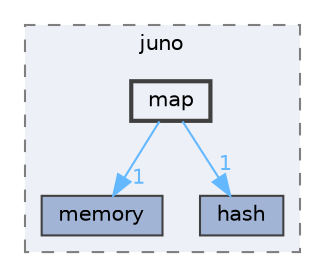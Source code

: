 digraph "/home/runner/work/libjuno/libjuno/include/juno/map"
{
 // LATEX_PDF_SIZE
  bgcolor="transparent";
  edge [fontname=Helvetica,fontsize=10,labelfontname=Helvetica,labelfontsize=10];
  node [fontname=Helvetica,fontsize=10,shape=box,height=0.2,width=0.4];
  compound=true
  subgraph clusterdir_366da5caa8e7ec3e54d94764b6f022bc {
    graph [ bgcolor="#edf0f7", pencolor="grey50", label="juno", fontname=Helvetica,fontsize=10 style="filled,dashed", URL="dir_366da5caa8e7ec3e54d94764b6f022bc.html",tooltip=""]
  dir_0ab7105f8cccca84cc3ec63bc4b5970d [label="memory", fillcolor="#a2b4d6", color="grey25", style="filled", URL="dir_0ab7105f8cccca84cc3ec63bc4b5970d.html",tooltip=""];
  dir_19d249a700c11f44389cb05327db4a5b [label="hash", fillcolor="#a2b4d6", color="grey25", style="filled", URL="dir_19d249a700c11f44389cb05327db4a5b.html",tooltip=""];
  dir_7d134b198f51d759fae4dbc0397c07cc [label="map", fillcolor="#edf0f7", color="grey25", style="filled,bold", URL="dir_7d134b198f51d759fae4dbc0397c07cc.html",tooltip=""];
  }
  dir_7d134b198f51d759fae4dbc0397c07cc->dir_0ab7105f8cccca84cc3ec63bc4b5970d [headlabel="1", labeldistance=1.5 headhref="dir_000008_000009.html" href="dir_000008_000009.html" color="steelblue1" fontcolor="steelblue1"];
  dir_7d134b198f51d759fae4dbc0397c07cc->dir_19d249a700c11f44389cb05327db4a5b [headlabel="1", labeldistance=1.5 headhref="dir_000008_000003.html" href="dir_000008_000003.html" color="steelblue1" fontcolor="steelblue1"];
}
